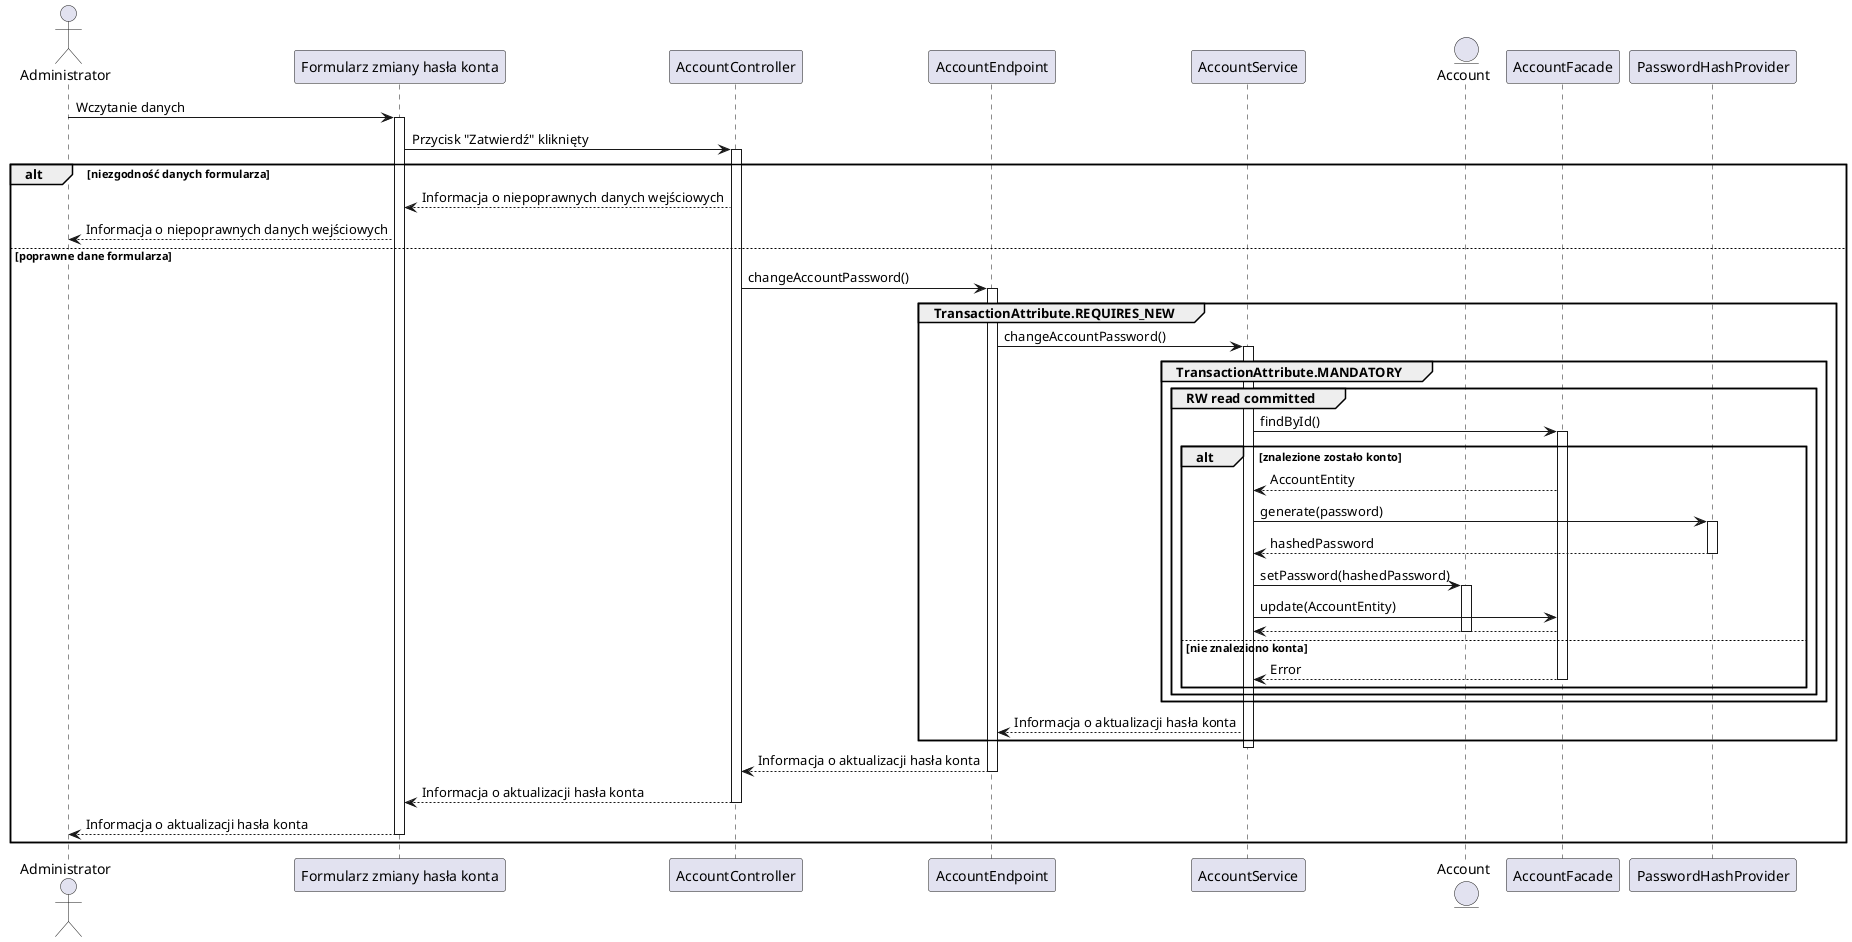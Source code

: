 @startuml
actor Administrator
Administrator -> "Formularz zmiany hasła konta" : Wczytanie danych
activate "Formularz zmiany hasła konta"
"Formularz zmiany hasła konta" -> AccountController : Przycisk "Zatwierdź" kliknięty
activate AccountController
alt niezgodność danych formularza
    AccountController --> "Formularz zmiany hasła konta" : Informacja o niepoprawnych danych wejściowych
    "Formularz zmiany hasła konta" --> Administrator : Informacja o niepoprawnych danych wejściowych
else poprawne dane formularza
    AccountController -> AccountEndpoint : changeAccountPassword()
    activate AccountEndpoint
    group TransactionAttribute.REQUIRES_NEW
            AccountEndpoint -> AccountService : changeAccountPassword()
            activate AccountService
            entity Account
            group TransactionAttribute.MANDATORY
                group RW read committed
                    AccountService -> AccountFacade : findById()
                    activate AccountFacade
                    alt znalezione zostało konto
                        AccountFacade --> AccountService : AccountEntity
                        AccountService -> PasswordHashProvider : generate(password)
                        activate PasswordHashProvider
                        PasswordHashProvider --> AccountService : hashedPassword
                        deactivate PasswordHashProvider
                        AccountService -> Account : setPassword(hashedPassword)
                        activate Account
                        AccountService -> AccountFacade : update(AccountEntity)
                        AccountFacade --> AccountService
                        deactivate Account
                    else nie znaleziono konta
                        AccountFacade --> AccountService : Error
                        deactivate AccountFacade
                    end
                end
            end
        AccountService --> AccountEndpoint : Informacja o aktualizacji hasła konta
    end
    deactivate AccountService
    AccountEndpoint --> AccountController : Informacja o aktualizacji hasła konta
    deactivate AccountEndpoint
    AccountController --> "Formularz zmiany hasła konta" : Informacja o aktualizacji hasła konta
    deactivate AccountController
    "Formularz zmiany hasła konta" --> Administrator : Informacja o aktualizacji hasła konta
    deactivate "Formularz zmiany hasła konta"
end

@enduml